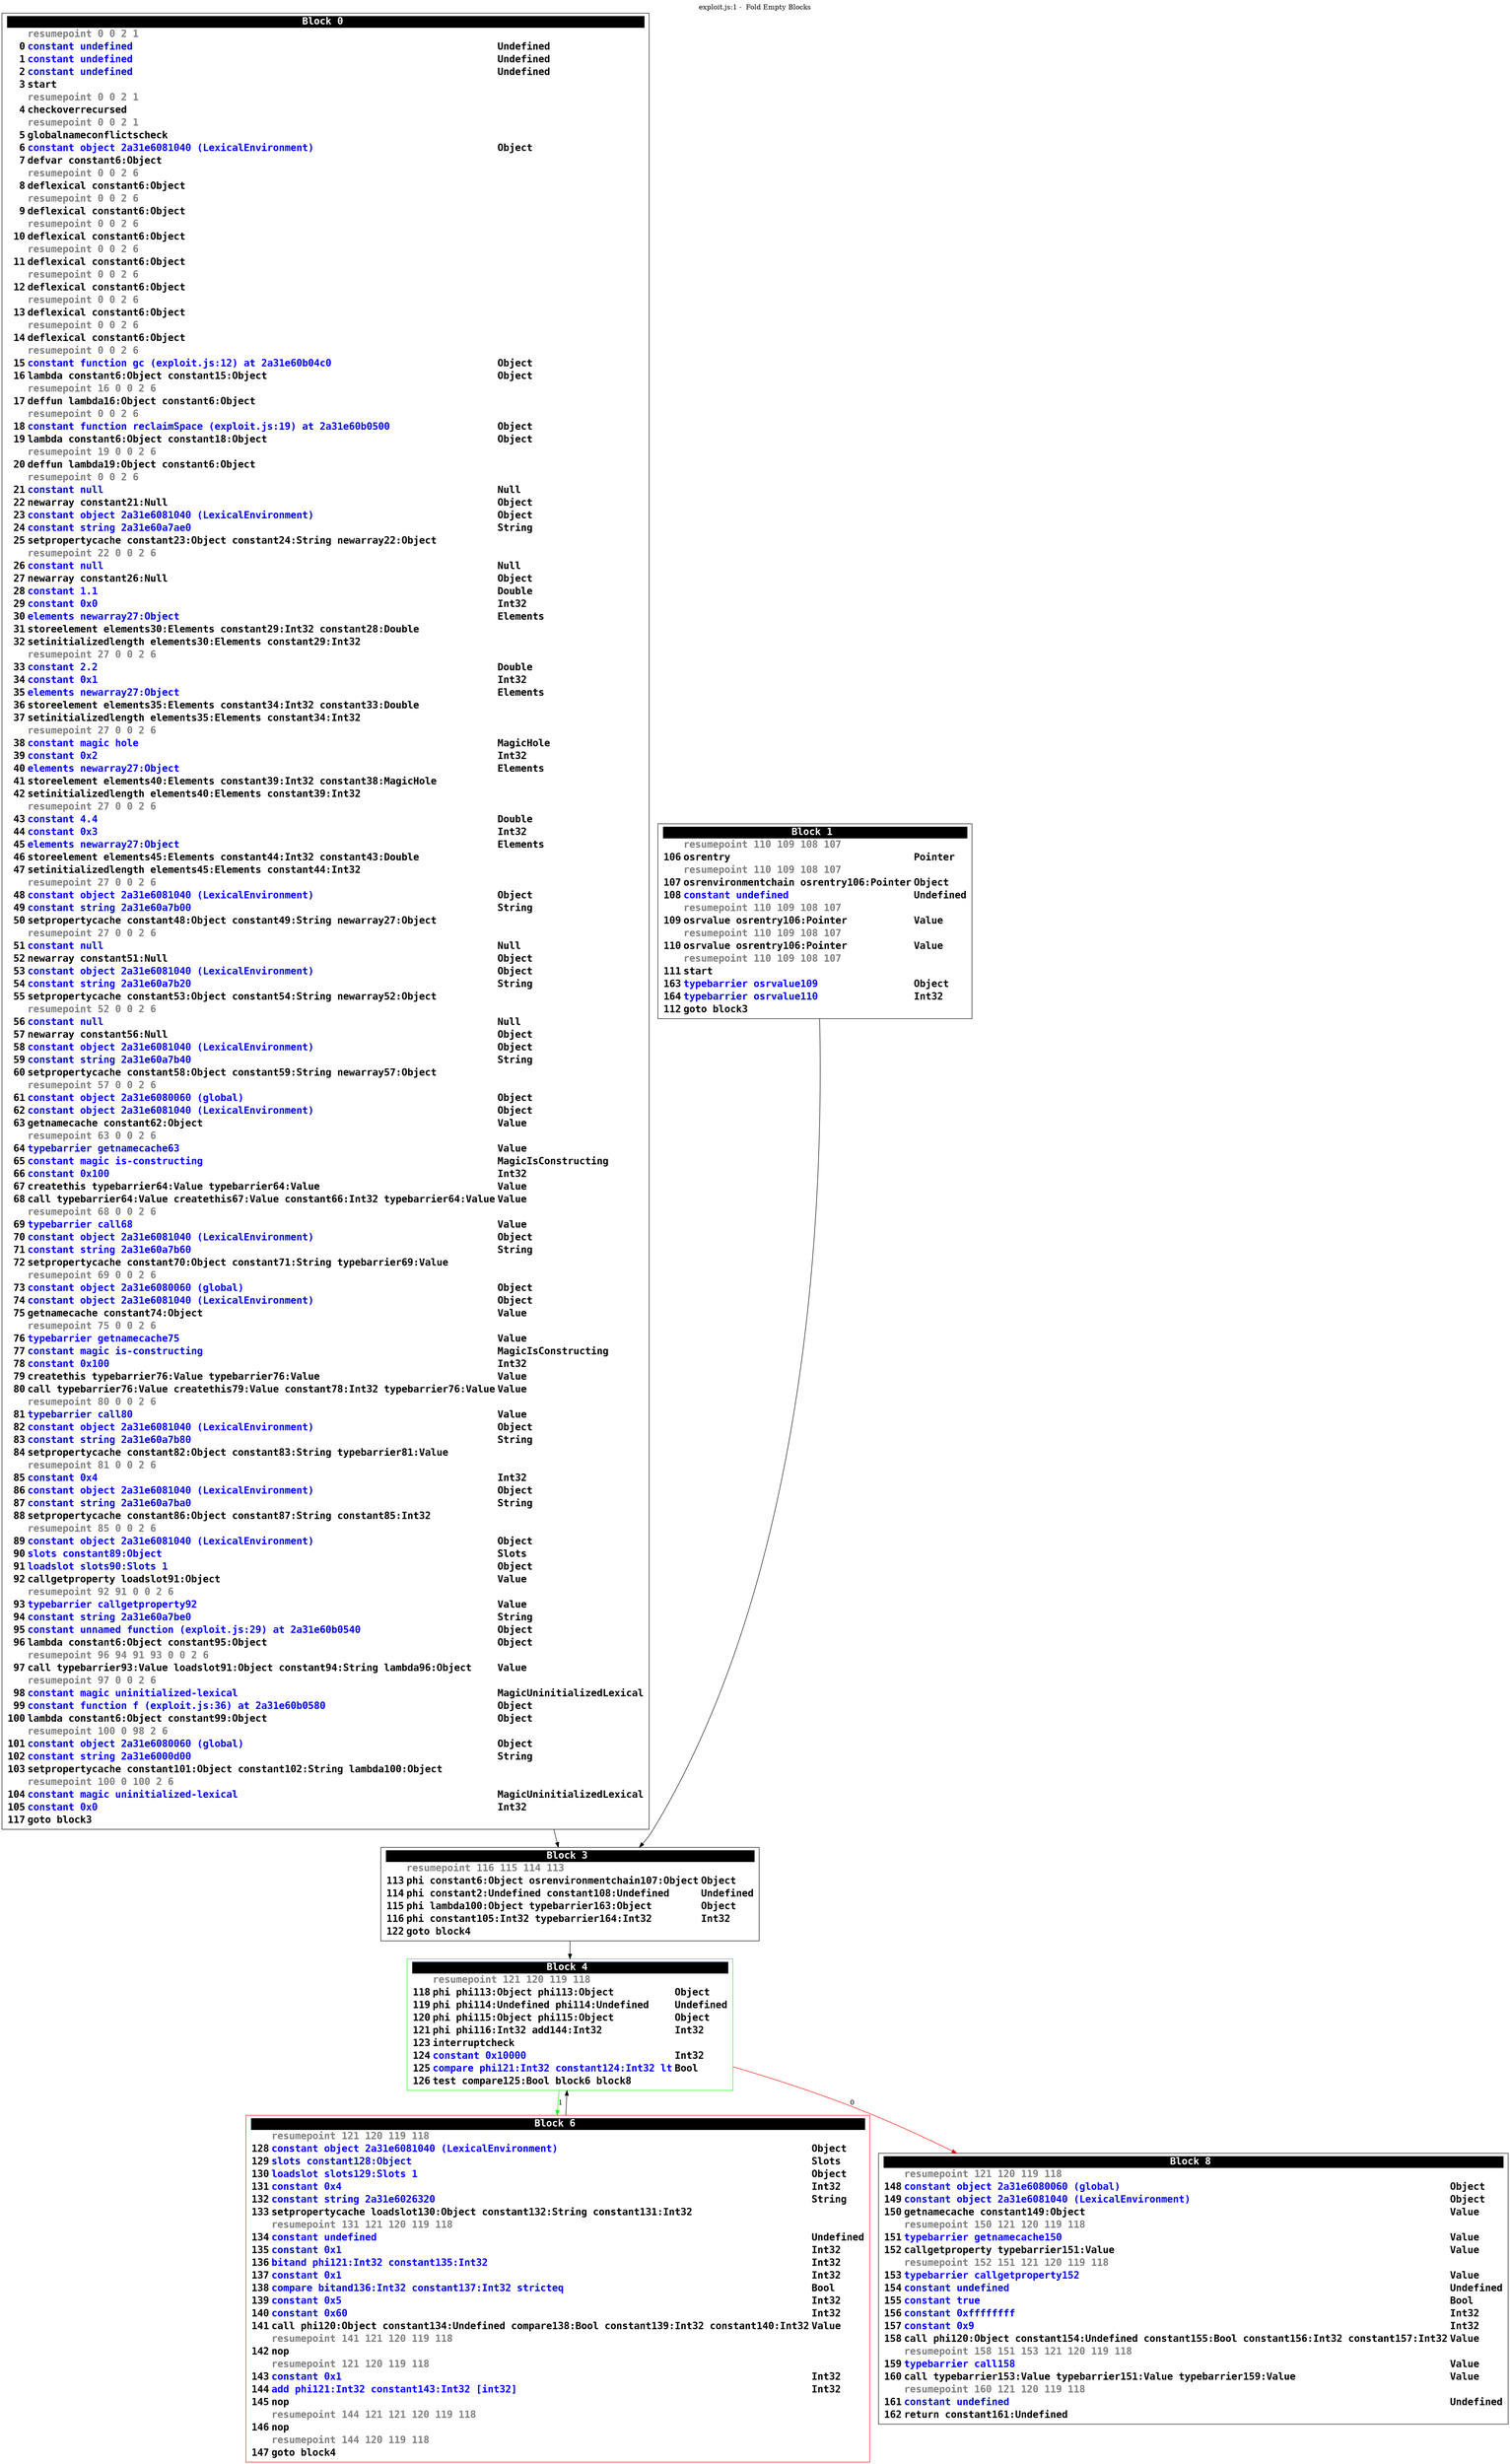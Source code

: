 digraph {
labelloc = t;
labelfontsize = 30;
label = "exploit.js:1 -  Fold Empty Blocks";
  rankdir=TB
  splines=true

  "Block0" [ shape=box fontsize=20 fontname="Consolas Bold" label=<<table border="0" cellborder="0" cellpadding="1"><tr><td align="center" bgcolor="black" colspan="3"><font color="white">Block 0 </font></td></tr><tr><td align="left"></td><td align="left"><font color="grey50">resumepoint 0 0 2 1 </font></td><td></td></tr><tr><td align="right" port="i0">0</td><td align="left"><font color="blue">constant undefined</font></td><td align="left">Undefined</td></tr><tr><td align="right" port="i1">1</td><td align="left"><font color="blue">constant undefined</font></td><td align="left">Undefined</td></tr><tr><td align="right" port="i2">2</td><td align="left"><font color="blue">constant undefined</font></td><td align="left">Undefined</td></tr><tr><td align="right" port="i3">3</td><td align="left">start</td></tr><tr><td align="left"></td><td align="left"><font color="grey50">resumepoint 0 0 2 1 </font></td><td></td></tr><tr><td align="right" port="i4">4</td><td align="left">checkoverrecursed</td></tr><tr><td align="left"></td><td align="left"><font color="grey50">resumepoint 0 0 2 1 </font></td><td></td></tr><tr><td align="right" port="i5">5</td><td align="left">globalnameconflictscheck</td></tr><tr><td align="right" port="i6">6</td><td align="left"><font color="blue">constant object 2a31e6081040 (LexicalEnvironment)</font></td><td align="left">Object</td></tr><tr><td align="right" port="i7">7</td><td align="left">defvar constant6:Object</td></tr><tr><td align="left"></td><td align="left"><font color="grey50">resumepoint 0 0 2 6 </font></td><td></td></tr><tr><td align="right" port="i8">8</td><td align="left">deflexical constant6:Object</td></tr><tr><td align="left"></td><td align="left"><font color="grey50">resumepoint 0 0 2 6 </font></td><td></td></tr><tr><td align="right" port="i9">9</td><td align="left">deflexical constant6:Object</td></tr><tr><td align="left"></td><td align="left"><font color="grey50">resumepoint 0 0 2 6 </font></td><td></td></tr><tr><td align="right" port="i10">10</td><td align="left">deflexical constant6:Object</td></tr><tr><td align="left"></td><td align="left"><font color="grey50">resumepoint 0 0 2 6 </font></td><td></td></tr><tr><td align="right" port="i11">11</td><td align="left">deflexical constant6:Object</td></tr><tr><td align="left"></td><td align="left"><font color="grey50">resumepoint 0 0 2 6 </font></td><td></td></tr><tr><td align="right" port="i12">12</td><td align="left">deflexical constant6:Object</td></tr><tr><td align="left"></td><td align="left"><font color="grey50">resumepoint 0 0 2 6 </font></td><td></td></tr><tr><td align="right" port="i13">13</td><td align="left">deflexical constant6:Object</td></tr><tr><td align="left"></td><td align="left"><font color="grey50">resumepoint 0 0 2 6 </font></td><td></td></tr><tr><td align="right" port="i14">14</td><td align="left">deflexical constant6:Object</td></tr><tr><td align="left"></td><td align="left"><font color="grey50">resumepoint 0 0 2 6 </font></td><td></td></tr><tr><td align="right" port="i15">15</td><td align="left"><font color="blue">constant function gc (exploit.js:12) at 2a31e60b04c0</font></td><td align="left">Object</td></tr><tr><td align="right" port="i16">16</td><td align="left">lambda constant6:Object constant15:Object</td><td align="left">Object</td></tr><tr><td align="left"></td><td align="left"><font color="grey50">resumepoint 16 0 0 2 6 </font></td><td></td></tr><tr><td align="right" port="i17">17</td><td align="left">deffun lambda16:Object constant6:Object</td></tr><tr><td align="left"></td><td align="left"><font color="grey50">resumepoint 0 0 2 6 </font></td><td></td></tr><tr><td align="right" port="i18">18</td><td align="left"><font color="blue">constant function reclaimSpace (exploit.js:19) at 2a31e60b0500</font></td><td align="left">Object</td></tr><tr><td align="right" port="i19">19</td><td align="left">lambda constant6:Object constant18:Object</td><td align="left">Object</td></tr><tr><td align="left"></td><td align="left"><font color="grey50">resumepoint 19 0 0 2 6 </font></td><td></td></tr><tr><td align="right" port="i20">20</td><td align="left">deffun lambda19:Object constant6:Object</td></tr><tr><td align="left"></td><td align="left"><font color="grey50">resumepoint 0 0 2 6 </font></td><td></td></tr><tr><td align="right" port="i21">21</td><td align="left"><font color="blue">constant null</font></td><td align="left">Null</td></tr><tr><td align="right" port="i22">22</td><td align="left">newarray constant21:Null</td><td align="left">Object</td></tr><tr><td align="right" port="i23">23</td><td align="left"><font color="blue">constant object 2a31e6081040 (LexicalEnvironment)</font></td><td align="left">Object</td></tr><tr><td align="right" port="i24">24</td><td align="left"><font color="blue">constant string 2a31e60a7ae0</font></td><td align="left">String</td></tr><tr><td align="right" port="i25">25</td><td align="left">setpropertycache constant23:Object constant24:String newarray22:Object</td></tr><tr><td align="left"></td><td align="left"><font color="grey50">resumepoint 22 0 0 2 6 </font></td><td></td></tr><tr><td align="right" port="i26">26</td><td align="left"><font color="blue">constant null</font></td><td align="left">Null</td></tr><tr><td align="right" port="i27">27</td><td align="left">newarray constant26:Null</td><td align="left">Object</td></tr><tr><td align="right" port="i28">28</td><td align="left"><font color="blue">constant 1.1</font></td><td align="left">Double</td></tr><tr><td align="right" port="i29">29</td><td align="left"><font color="blue">constant 0x0</font></td><td align="left">Int32</td></tr><tr><td align="right" port="i30">30</td><td align="left"><font color="blue">elements newarray27:Object</font></td><td align="left">Elements</td></tr><tr><td align="right" port="i31">31</td><td align="left">storeelement elements30:Elements constant29:Int32 constant28:Double</td></tr><tr><td align="right" port="i32">32</td><td align="left">setinitializedlength elements30:Elements constant29:Int32</td></tr><tr><td align="left"></td><td align="left"><font color="grey50">resumepoint 27 0 0 2 6 </font></td><td></td></tr><tr><td align="right" port="i33">33</td><td align="left"><font color="blue">constant 2.2</font></td><td align="left">Double</td></tr><tr><td align="right" port="i34">34</td><td align="left"><font color="blue">constant 0x1</font></td><td align="left">Int32</td></tr><tr><td align="right" port="i35">35</td><td align="left"><font color="blue">elements newarray27:Object</font></td><td align="left">Elements</td></tr><tr><td align="right" port="i36">36</td><td align="left">storeelement elements35:Elements constant34:Int32 constant33:Double</td></tr><tr><td align="right" port="i37">37</td><td align="left">setinitializedlength elements35:Elements constant34:Int32</td></tr><tr><td align="left"></td><td align="left"><font color="grey50">resumepoint 27 0 0 2 6 </font></td><td></td></tr><tr><td align="right" port="i38">38</td><td align="left"><font color="blue">constant magic hole</font></td><td align="left">MagicHole</td></tr><tr><td align="right" port="i39">39</td><td align="left"><font color="blue">constant 0x2</font></td><td align="left">Int32</td></tr><tr><td align="right" port="i40">40</td><td align="left"><font color="blue">elements newarray27:Object</font></td><td align="left">Elements</td></tr><tr><td align="right" port="i41">41</td><td align="left">storeelement elements40:Elements constant39:Int32 constant38:MagicHole</td></tr><tr><td align="right" port="i42">42</td><td align="left">setinitializedlength elements40:Elements constant39:Int32</td></tr><tr><td align="left"></td><td align="left"><font color="grey50">resumepoint 27 0 0 2 6 </font></td><td></td></tr><tr><td align="right" port="i43">43</td><td align="left"><font color="blue">constant 4.4</font></td><td align="left">Double</td></tr><tr><td align="right" port="i44">44</td><td align="left"><font color="blue">constant 0x3</font></td><td align="left">Int32</td></tr><tr><td align="right" port="i45">45</td><td align="left"><font color="blue">elements newarray27:Object</font></td><td align="left">Elements</td></tr><tr><td align="right" port="i46">46</td><td align="left">storeelement elements45:Elements constant44:Int32 constant43:Double</td></tr><tr><td align="right" port="i47">47</td><td align="left">setinitializedlength elements45:Elements constant44:Int32</td></tr><tr><td align="left"></td><td align="left"><font color="grey50">resumepoint 27 0 0 2 6 </font></td><td></td></tr><tr><td align="right" port="i48">48</td><td align="left"><font color="blue">constant object 2a31e6081040 (LexicalEnvironment)</font></td><td align="left">Object</td></tr><tr><td align="right" port="i49">49</td><td align="left"><font color="blue">constant string 2a31e60a7b00</font></td><td align="left">String</td></tr><tr><td align="right" port="i50">50</td><td align="left">setpropertycache constant48:Object constant49:String newarray27:Object</td></tr><tr><td align="left"></td><td align="left"><font color="grey50">resumepoint 27 0 0 2 6 </font></td><td></td></tr><tr><td align="right" port="i51">51</td><td align="left"><font color="blue">constant null</font></td><td align="left">Null</td></tr><tr><td align="right" port="i52">52</td><td align="left">newarray constant51:Null</td><td align="left">Object</td></tr><tr><td align="right" port="i53">53</td><td align="left"><font color="blue">constant object 2a31e6081040 (LexicalEnvironment)</font></td><td align="left">Object</td></tr><tr><td align="right" port="i54">54</td><td align="left"><font color="blue">constant string 2a31e60a7b20</font></td><td align="left">String</td></tr><tr><td align="right" port="i55">55</td><td align="left">setpropertycache constant53:Object constant54:String newarray52:Object</td></tr><tr><td align="left"></td><td align="left"><font color="grey50">resumepoint 52 0 0 2 6 </font></td><td></td></tr><tr><td align="right" port="i56">56</td><td align="left"><font color="blue">constant null</font></td><td align="left">Null</td></tr><tr><td align="right" port="i57">57</td><td align="left">newarray constant56:Null</td><td align="left">Object</td></tr><tr><td align="right" port="i58">58</td><td align="left"><font color="blue">constant object 2a31e6081040 (LexicalEnvironment)</font></td><td align="left">Object</td></tr><tr><td align="right" port="i59">59</td><td align="left"><font color="blue">constant string 2a31e60a7b40</font></td><td align="left">String</td></tr><tr><td align="right" port="i60">60</td><td align="left">setpropertycache constant58:Object constant59:String newarray57:Object</td></tr><tr><td align="left"></td><td align="left"><font color="grey50">resumepoint 57 0 0 2 6 </font></td><td></td></tr><tr><td align="right" port="i61">61</td><td align="left"><font color="blue">constant object 2a31e6080060 (global)</font></td><td align="left">Object</td></tr><tr><td align="right" port="i62">62</td><td align="left"><font color="blue">constant object 2a31e6081040 (LexicalEnvironment)</font></td><td align="left">Object</td></tr><tr><td align="right" port="i63">63</td><td align="left">getnamecache constant62:Object</td><td align="left">Value</td></tr><tr><td align="left"></td><td align="left"><font color="grey50">resumepoint 63 0 0 2 6 </font></td><td></td></tr><tr><td align="right" port="i64">64</td><td align="left"><font color="blue">typebarrier getnamecache63</font></td><td align="left">Value</td></tr><tr><td align="right" port="i65">65</td><td align="left"><font color="blue">constant magic is-constructing</font></td><td align="left">MagicIsConstructing</td></tr><tr><td align="right" port="i66">66</td><td align="left"><font color="blue">constant 0x100</font></td><td align="left">Int32</td></tr><tr><td align="right" port="i67">67</td><td align="left">createthis typebarrier64:Value typebarrier64:Value</td><td align="left">Value</td></tr><tr><td align="right" port="i68">68</td><td align="left">call typebarrier64:Value createthis67:Value constant66:Int32 typebarrier64:Value</td><td align="left">Value</td></tr><tr><td align="left"></td><td align="left"><font color="grey50">resumepoint 68 0 0 2 6 </font></td><td></td></tr><tr><td align="right" port="i69">69</td><td align="left"><font color="blue">typebarrier call68</font></td><td align="left">Value</td></tr><tr><td align="right" port="i70">70</td><td align="left"><font color="blue">constant object 2a31e6081040 (LexicalEnvironment)</font></td><td align="left">Object</td></tr><tr><td align="right" port="i71">71</td><td align="left"><font color="blue">constant string 2a31e60a7b60</font></td><td align="left">String</td></tr><tr><td align="right" port="i72">72</td><td align="left">setpropertycache constant70:Object constant71:String typebarrier69:Value</td></tr><tr><td align="left"></td><td align="left"><font color="grey50">resumepoint 69 0 0 2 6 </font></td><td></td></tr><tr><td align="right" port="i73">73</td><td align="left"><font color="blue">constant object 2a31e6080060 (global)</font></td><td align="left">Object</td></tr><tr><td align="right" port="i74">74</td><td align="left"><font color="blue">constant object 2a31e6081040 (LexicalEnvironment)</font></td><td align="left">Object</td></tr><tr><td align="right" port="i75">75</td><td align="left">getnamecache constant74:Object</td><td align="left">Value</td></tr><tr><td align="left"></td><td align="left"><font color="grey50">resumepoint 75 0 0 2 6 </font></td><td></td></tr><tr><td align="right" port="i76">76</td><td align="left"><font color="blue">typebarrier getnamecache75</font></td><td align="left">Value</td></tr><tr><td align="right" port="i77">77</td><td align="left"><font color="blue">constant magic is-constructing</font></td><td align="left">MagicIsConstructing</td></tr><tr><td align="right" port="i78">78</td><td align="left"><font color="blue">constant 0x100</font></td><td align="left">Int32</td></tr><tr><td align="right" port="i79">79</td><td align="left">createthis typebarrier76:Value typebarrier76:Value</td><td align="left">Value</td></tr><tr><td align="right" port="i80">80</td><td align="left">call typebarrier76:Value createthis79:Value constant78:Int32 typebarrier76:Value</td><td align="left">Value</td></tr><tr><td align="left"></td><td align="left"><font color="grey50">resumepoint 80 0 0 2 6 </font></td><td></td></tr><tr><td align="right" port="i81">81</td><td align="left"><font color="blue">typebarrier call80</font></td><td align="left">Value</td></tr><tr><td align="right" port="i82">82</td><td align="left"><font color="blue">constant object 2a31e6081040 (LexicalEnvironment)</font></td><td align="left">Object</td></tr><tr><td align="right" port="i83">83</td><td align="left"><font color="blue">constant string 2a31e60a7b80</font></td><td align="left">String</td></tr><tr><td align="right" port="i84">84</td><td align="left">setpropertycache constant82:Object constant83:String typebarrier81:Value</td></tr><tr><td align="left"></td><td align="left"><font color="grey50">resumepoint 81 0 0 2 6 </font></td><td></td></tr><tr><td align="right" port="i85">85</td><td align="left"><font color="blue">constant 0x4</font></td><td align="left">Int32</td></tr><tr><td align="right" port="i86">86</td><td align="left"><font color="blue">constant object 2a31e6081040 (LexicalEnvironment)</font></td><td align="left">Object</td></tr><tr><td align="right" port="i87">87</td><td align="left"><font color="blue">constant string 2a31e60a7ba0</font></td><td align="left">String</td></tr><tr><td align="right" port="i88">88</td><td align="left">setpropertycache constant86:Object constant87:String constant85:Int32</td></tr><tr><td align="left"></td><td align="left"><font color="grey50">resumepoint 85 0 0 2 6 </font></td><td></td></tr><tr><td align="right" port="i89">89</td><td align="left"><font color="blue">constant object 2a31e6081040 (LexicalEnvironment)</font></td><td align="left">Object</td></tr><tr><td align="right" port="i90">90</td><td align="left"><font color="blue">slots constant89:Object</font></td><td align="left">Slots</td></tr><tr><td align="right" port="i91">91</td><td align="left"><font color="blue">loadslot slots90:Slots 1</font></td><td align="left">Object</td></tr><tr><td align="right" port="i92">92</td><td align="left">callgetproperty loadslot91:Object</td><td align="left">Value</td></tr><tr><td align="left"></td><td align="left"><font color="grey50">resumepoint 92 91 0 0 2 6 </font></td><td></td></tr><tr><td align="right" port="i93">93</td><td align="left"><font color="blue">typebarrier callgetproperty92</font></td><td align="left">Value</td></tr><tr><td align="right" port="i94">94</td><td align="left"><font color="blue">constant string 2a31e60a7be0</font></td><td align="left">String</td></tr><tr><td align="right" port="i95">95</td><td align="left"><font color="blue">constant unnamed function (exploit.js:29) at 2a31e60b0540</font></td><td align="left">Object</td></tr><tr><td align="right" port="i96">96</td><td align="left">lambda constant6:Object constant95:Object</td><td align="left">Object</td></tr><tr><td align="left"></td><td align="left"><font color="grey50">resumepoint 96 94 91 93 0 0 2 6 </font></td><td></td></tr><tr><td align="right" port="i97">97</td><td align="left">call typebarrier93:Value loadslot91:Object constant94:String lambda96:Object</td><td align="left">Value</td></tr><tr><td align="left"></td><td align="left"><font color="grey50">resumepoint 97 0 0 2 6 </font></td><td></td></tr><tr><td align="right" port="i98">98</td><td align="left"><font color="blue">constant magic uninitialized-lexical</font></td><td align="left">MagicUninitializedLexical</td></tr><tr><td align="right" port="i99">99</td><td align="left"><font color="blue">constant function f (exploit.js:36) at 2a31e60b0580</font></td><td align="left">Object</td></tr><tr><td align="right" port="i100">100</td><td align="left">lambda constant6:Object constant99:Object</td><td align="left">Object</td></tr><tr><td align="left"></td><td align="left"><font color="grey50">resumepoint 100 0 98 2 6 </font></td><td></td></tr><tr><td align="right" port="i101">101</td><td align="left"><font color="blue">constant object 2a31e6080060 (global)</font></td><td align="left">Object</td></tr><tr><td align="right" port="i102">102</td><td align="left"><font color="blue">constant string 2a31e6000d00</font></td><td align="left">String</td></tr><tr><td align="right" port="i103">103</td><td align="left">setpropertycache constant101:Object constant102:String lambda100:Object</td></tr><tr><td align="left"></td><td align="left"><font color="grey50">resumepoint 100 0 100 2 6 </font></td><td></td></tr><tr><td align="right" port="i104">104</td><td align="left"><font color="blue">constant magic uninitialized-lexical</font></td><td align="left">MagicUninitializedLexical</td></tr><tr><td align="right" port="i105">105</td><td align="left"><font color="blue">constant 0x0</font></td><td align="left">Int32</td></tr><tr><td align="right" port="i117">117</td><td align="left">goto block3</td></tr></table>> ] ;
  "Block1" [ shape=box fontsize=20 fontname="Consolas Bold" label=<<table border="0" cellborder="0" cellpadding="1"><tr><td align="center" bgcolor="black" colspan="3"><font color="white">Block 1 </font></td></tr><tr><td align="left"></td><td align="left"><font color="grey50">resumepoint 110 109 108 107 </font></td><td></td></tr><tr><td align="right" port="i106">106</td><td align="left">osrentry</td><td align="left">Pointer</td></tr><tr><td align="left"></td><td align="left"><font color="grey50">resumepoint 110 109 108 107 </font></td><td></td></tr><tr><td align="right" port="i107">107</td><td align="left">osrenvironmentchain osrentry106:Pointer</td><td align="left">Object</td></tr><tr><td align="right" port="i108">108</td><td align="left"><font color="blue">constant undefined</font></td><td align="left">Undefined</td></tr><tr><td align="left"></td><td align="left"><font color="grey50">resumepoint 110 109 108 107 </font></td><td></td></tr><tr><td align="right" port="i109">109</td><td align="left">osrvalue osrentry106:Pointer</td><td align="left">Value</td></tr><tr><td align="left"></td><td align="left"><font color="grey50">resumepoint 110 109 108 107 </font></td><td></td></tr><tr><td align="right" port="i110">110</td><td align="left">osrvalue osrentry106:Pointer</td><td align="left">Value</td></tr><tr><td align="left"></td><td align="left"><font color="grey50">resumepoint 110 109 108 107 </font></td><td></td></tr><tr><td align="right" port="i111">111</td><td align="left">start</td></tr><tr><td align="right" port="i163">163</td><td align="left"><font color="blue">typebarrier osrvalue109</font></td><td align="left">Object</td></tr><tr><td align="right" port="i164">164</td><td align="left"><font color="blue">typebarrier osrvalue110</font></td><td align="left">Int32</td></tr><tr><td align="right" port="i112">112</td><td align="left">goto block3</td></tr></table>> ] ;
  "Block3" [ shape=box fontsize=20 fontname="Consolas Bold" label=<<table border="0" cellborder="0" cellpadding="1"><tr><td align="center" bgcolor="black" colspan="3"><font color="white">Block 3 </font></td></tr><tr><td align="left"></td><td align="left"><font color="grey50">resumepoint 116 115 114 113 </font></td><td></td></tr><tr><td align="right" port="i113">113</td><td align="left">phi constant6:Object osrenvironmentchain107:Object</td><td align="left">Object</td></tr><tr><td align="right" port="i114">114</td><td align="left">phi constant2:Undefined constant108:Undefined</td><td align="left">Undefined</td></tr><tr><td align="right" port="i115">115</td><td align="left">phi lambda100:Object typebarrier163:Object</td><td align="left">Object</td></tr><tr><td align="right" port="i116">116</td><td align="left">phi constant105:Int32 typebarrier164:Int32</td><td align="left">Int32</td></tr><tr><td align="right" port="i122">122</td><td align="left">goto block4</td></tr></table>> ] ;
  "Block4" [ color=green shape=box fontsize=20 fontname="Consolas Bold" label=<<table border="0" cellborder="0" cellpadding="1"><tr><td align="center" bgcolor="black" colspan="3"><font color="white">Block 4 </font></td></tr><tr><td align="left"></td><td align="left"><font color="grey50">resumepoint 121 120 119 118 </font></td><td></td></tr><tr><td align="right" port="i118">118</td><td align="left">phi phi113:Object phi113:Object</td><td align="left">Object</td></tr><tr><td align="right" port="i119">119</td><td align="left">phi phi114:Undefined phi114:Undefined</td><td align="left">Undefined</td></tr><tr><td align="right" port="i120">120</td><td align="left">phi phi115:Object phi115:Object</td><td align="left">Object</td></tr><tr><td align="right" port="i121">121</td><td align="left">phi phi116:Int32 add144:Int32</td><td align="left">Int32</td></tr><tr><td align="right" port="i123">123</td><td align="left">interruptcheck</td></tr><tr><td align="right" port="i124">124</td><td align="left"><font color="blue">constant 0x10000</font></td><td align="left">Int32</td></tr><tr><td align="right" port="i125">125</td><td align="left"><font color="blue">compare phi121:Int32 constant124:Int32 lt</font></td><td align="left">Bool</td></tr><tr><td align="right" port="i126">126</td><td align="left">test compare125:Bool block6 block8</td></tr></table>> ] ;
  "Block6" [ color=red shape=box fontsize=20 fontname="Consolas Bold" label=<<table border="0" cellborder="0" cellpadding="1"><tr><td align="center" bgcolor="black" colspan="3"><font color="white">Block 6 </font></td></tr><tr><td align="left"></td><td align="left"><font color="grey50">resumepoint 121 120 119 118 </font></td><td></td></tr><tr><td align="right" port="i128">128</td><td align="left"><font color="blue">constant object 2a31e6081040 (LexicalEnvironment)</font></td><td align="left">Object</td></tr><tr><td align="right" port="i129">129</td><td align="left"><font color="blue">slots constant128:Object</font></td><td align="left">Slots</td></tr><tr><td align="right" port="i130">130</td><td align="left"><font color="blue">loadslot slots129:Slots 1</font></td><td align="left">Object</td></tr><tr><td align="right" port="i131">131</td><td align="left"><font color="blue">constant 0x4</font></td><td align="left">Int32</td></tr><tr><td align="right" port="i132">132</td><td align="left"><font color="blue">constant string 2a31e6026320</font></td><td align="left">String</td></tr><tr><td align="right" port="i133">133</td><td align="left">setpropertycache loadslot130:Object constant132:String constant131:Int32</td></tr><tr><td align="left"></td><td align="left"><font color="grey50">resumepoint 131 121 120 119 118 </font></td><td></td></tr><tr><td align="right" port="i134">134</td><td align="left"><font color="blue">constant undefined</font></td><td align="left">Undefined</td></tr><tr><td align="right" port="i135">135</td><td align="left"><font color="blue">constant 0x1</font></td><td align="left">Int32</td></tr><tr><td align="right" port="i136">136</td><td align="left"><font color="blue">bitand phi121:Int32 constant135:Int32</font></td><td align="left">Int32</td></tr><tr><td align="right" port="i137">137</td><td align="left"><font color="blue">constant 0x1</font></td><td align="left">Int32</td></tr><tr><td align="right" port="i138">138</td><td align="left"><font color="blue">compare bitand136:Int32 constant137:Int32 stricteq</font></td><td align="left">Bool</td></tr><tr><td align="right" port="i139">139</td><td align="left"><font color="blue">constant 0x5</font></td><td align="left">Int32</td></tr><tr><td align="right" port="i140">140</td><td align="left"><font color="blue">constant 0x60</font></td><td align="left">Int32</td></tr><tr><td align="right" port="i141">141</td><td align="left">call phi120:Object constant134:Undefined compare138:Bool constant139:Int32 constant140:Int32</td><td align="left">Value</td></tr><tr><td align="left"></td><td align="left"><font color="grey50">resumepoint 141 121 120 119 118 </font></td><td></td></tr><tr><td align="right" port="i142">142</td><td align="left">nop</td></tr><tr><td align="left"></td><td align="left"><font color="grey50">resumepoint 121 120 119 118 </font></td><td></td></tr><tr><td align="right" port="i143">143</td><td align="left"><font color="blue">constant 0x1</font></td><td align="left">Int32</td></tr><tr><td align="right" port="i144">144</td><td align="left"><font color="blue">add phi121:Int32 constant143:Int32 [int32]</font></td><td align="left">Int32</td></tr><tr><td align="right" port="i145">145</td><td align="left">nop</td></tr><tr><td align="left"></td><td align="left"><font color="grey50">resumepoint 144 121 121 120 119 118 </font></td><td></td></tr><tr><td align="right" port="i146">146</td><td align="left">nop</td></tr><tr><td align="left"></td><td align="left"><font color="grey50">resumepoint 144 120 119 118 </font></td><td></td></tr><tr><td align="right" port="i147">147</td><td align="left">goto block4</td></tr></table>> ] ;
  "Block8" [ shape=box fontsize=20 fontname="Consolas Bold" label=<<table border="0" cellborder="0" cellpadding="1"><tr><td align="center" bgcolor="black" colspan="3"><font color="white">Block 8 </font></td></tr><tr><td align="left"></td><td align="left"><font color="grey50">resumepoint 121 120 119 118 </font></td><td></td></tr><tr><td align="right" port="i148">148</td><td align="left"><font color="blue">constant object 2a31e6080060 (global)</font></td><td align="left">Object</td></tr><tr><td align="right" port="i149">149</td><td align="left"><font color="blue">constant object 2a31e6081040 (LexicalEnvironment)</font></td><td align="left">Object</td></tr><tr><td align="right" port="i150">150</td><td align="left">getnamecache constant149:Object</td><td align="left">Value</td></tr><tr><td align="left"></td><td align="left"><font color="grey50">resumepoint 150 121 120 119 118 </font></td><td></td></tr><tr><td align="right" port="i151">151</td><td align="left"><font color="blue">typebarrier getnamecache150</font></td><td align="left">Value</td></tr><tr><td align="right" port="i152">152</td><td align="left">callgetproperty typebarrier151:Value</td><td align="left">Value</td></tr><tr><td align="left"></td><td align="left"><font color="grey50">resumepoint 152 151 121 120 119 118 </font></td><td></td></tr><tr><td align="right" port="i153">153</td><td align="left"><font color="blue">typebarrier callgetproperty152</font></td><td align="left">Value</td></tr><tr><td align="right" port="i154">154</td><td align="left"><font color="blue">constant undefined</font></td><td align="left">Undefined</td></tr><tr><td align="right" port="i155">155</td><td align="left"><font color="blue">constant true</font></td><td align="left">Bool</td></tr><tr><td align="right" port="i156">156</td><td align="left"><font color="blue">constant 0xffffffff</font></td><td align="left">Int32</td></tr><tr><td align="right" port="i157">157</td><td align="left"><font color="blue">constant 0x9</font></td><td align="left">Int32</td></tr><tr><td align="right" port="i158">158</td><td align="left">call phi120:Object constant154:Undefined constant155:Bool constant156:Int32 constant157:Int32</td><td align="left">Value</td></tr><tr><td align="left"></td><td align="left"><font color="grey50">resumepoint 158 151 153 121 120 119 118 </font></td><td></td></tr><tr><td align="right" port="i159">159</td><td align="left"><font color="blue">typebarrier call158</font></td><td align="left">Value</td></tr><tr><td align="right" port="i160">160</td><td align="left">call typebarrier153:Value typebarrier151:Value typebarrier159:Value</td><td align="left">Value</td></tr><tr><td align="left"></td><td align="left"><font color="grey50">resumepoint 160 121 120 119 118 </font></td><td></td></tr><tr><td align="right" port="i161">161</td><td align="left"><font color="blue">constant undefined</font></td><td align="left">Undefined</td></tr><tr><td align="right" port="i162">162</td><td align="left">return constant161:Undefined</td></tr></table>> ] ;

  "Block0" -> "Block3" ;
  "Block1" -> "Block3" ;
  "Block3" -> "Block4" ;
  "Block4" -> "Block6" [ color=green label=1 ] ;
  "Block4" -> "Block8" [ color=red label=0 ] ;
  "Block6" -> "Block4" ;
}
